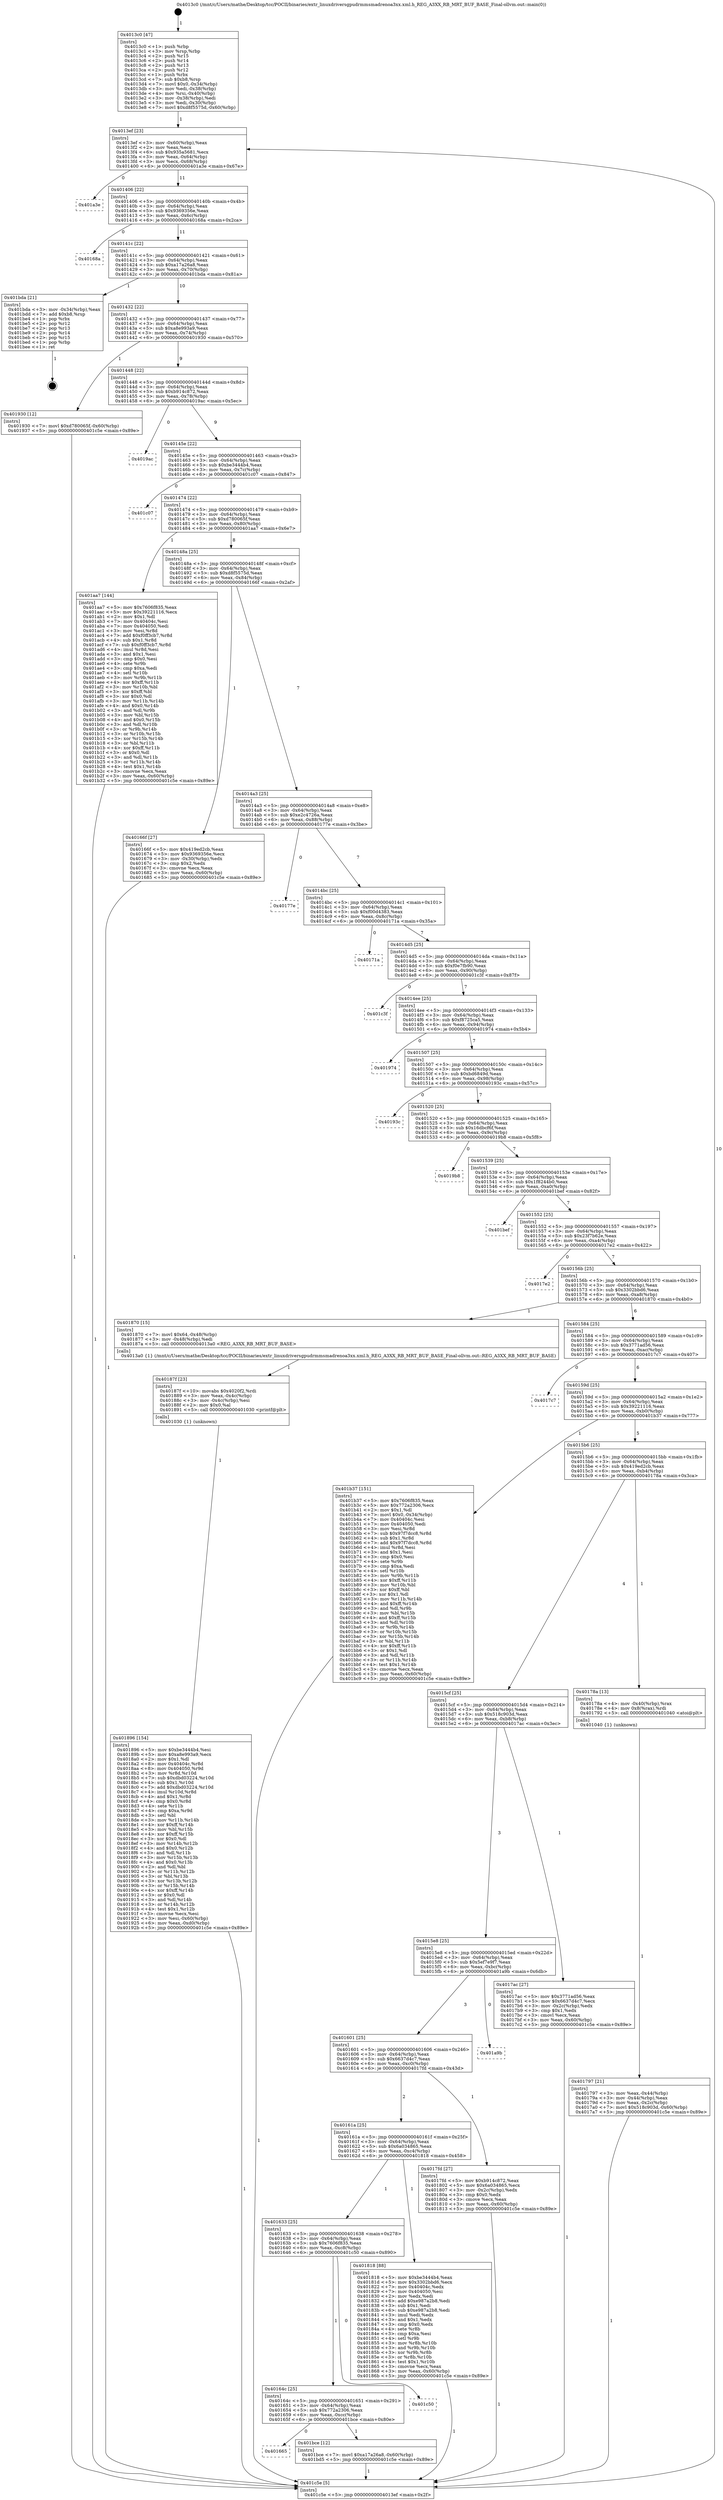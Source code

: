 digraph "0x4013c0" {
  label = "0x4013c0 (/mnt/c/Users/mathe/Desktop/tcc/POCII/binaries/extr_linuxdriversgpudrmmsmadrenoa3xx.xml.h_REG_A3XX_RB_MRT_BUF_BASE_Final-ollvm.out::main(0))"
  labelloc = "t"
  node[shape=record]

  Entry [label="",width=0.3,height=0.3,shape=circle,fillcolor=black,style=filled]
  "0x4013ef" [label="{
     0x4013ef [23]\l
     | [instrs]\l
     &nbsp;&nbsp;0x4013ef \<+3\>: mov -0x60(%rbp),%eax\l
     &nbsp;&nbsp;0x4013f2 \<+2\>: mov %eax,%ecx\l
     &nbsp;&nbsp;0x4013f4 \<+6\>: sub $0x935a5681,%ecx\l
     &nbsp;&nbsp;0x4013fa \<+3\>: mov %eax,-0x64(%rbp)\l
     &nbsp;&nbsp;0x4013fd \<+3\>: mov %ecx,-0x68(%rbp)\l
     &nbsp;&nbsp;0x401400 \<+6\>: je 0000000000401a3e \<main+0x67e\>\l
  }"]
  "0x401a3e" [label="{
     0x401a3e\l
  }", style=dashed]
  "0x401406" [label="{
     0x401406 [22]\l
     | [instrs]\l
     &nbsp;&nbsp;0x401406 \<+5\>: jmp 000000000040140b \<main+0x4b\>\l
     &nbsp;&nbsp;0x40140b \<+3\>: mov -0x64(%rbp),%eax\l
     &nbsp;&nbsp;0x40140e \<+5\>: sub $0x9369356e,%eax\l
     &nbsp;&nbsp;0x401413 \<+3\>: mov %eax,-0x6c(%rbp)\l
     &nbsp;&nbsp;0x401416 \<+6\>: je 000000000040168a \<main+0x2ca\>\l
  }"]
  Exit [label="",width=0.3,height=0.3,shape=circle,fillcolor=black,style=filled,peripheries=2]
  "0x40168a" [label="{
     0x40168a\l
  }", style=dashed]
  "0x40141c" [label="{
     0x40141c [22]\l
     | [instrs]\l
     &nbsp;&nbsp;0x40141c \<+5\>: jmp 0000000000401421 \<main+0x61\>\l
     &nbsp;&nbsp;0x401421 \<+3\>: mov -0x64(%rbp),%eax\l
     &nbsp;&nbsp;0x401424 \<+5\>: sub $0xa17a26a8,%eax\l
     &nbsp;&nbsp;0x401429 \<+3\>: mov %eax,-0x70(%rbp)\l
     &nbsp;&nbsp;0x40142c \<+6\>: je 0000000000401bda \<main+0x81a\>\l
  }"]
  "0x401665" [label="{
     0x401665\l
  }", style=dashed]
  "0x401bda" [label="{
     0x401bda [21]\l
     | [instrs]\l
     &nbsp;&nbsp;0x401bda \<+3\>: mov -0x34(%rbp),%eax\l
     &nbsp;&nbsp;0x401bdd \<+7\>: add $0xb8,%rsp\l
     &nbsp;&nbsp;0x401be4 \<+1\>: pop %rbx\l
     &nbsp;&nbsp;0x401be5 \<+2\>: pop %r12\l
     &nbsp;&nbsp;0x401be7 \<+2\>: pop %r13\l
     &nbsp;&nbsp;0x401be9 \<+2\>: pop %r14\l
     &nbsp;&nbsp;0x401beb \<+2\>: pop %r15\l
     &nbsp;&nbsp;0x401bed \<+1\>: pop %rbp\l
     &nbsp;&nbsp;0x401bee \<+1\>: ret\l
  }"]
  "0x401432" [label="{
     0x401432 [22]\l
     | [instrs]\l
     &nbsp;&nbsp;0x401432 \<+5\>: jmp 0000000000401437 \<main+0x77\>\l
     &nbsp;&nbsp;0x401437 \<+3\>: mov -0x64(%rbp),%eax\l
     &nbsp;&nbsp;0x40143a \<+5\>: sub $0xa8e993a9,%eax\l
     &nbsp;&nbsp;0x40143f \<+3\>: mov %eax,-0x74(%rbp)\l
     &nbsp;&nbsp;0x401442 \<+6\>: je 0000000000401930 \<main+0x570\>\l
  }"]
  "0x401bce" [label="{
     0x401bce [12]\l
     | [instrs]\l
     &nbsp;&nbsp;0x401bce \<+7\>: movl $0xa17a26a8,-0x60(%rbp)\l
     &nbsp;&nbsp;0x401bd5 \<+5\>: jmp 0000000000401c5e \<main+0x89e\>\l
  }"]
  "0x401930" [label="{
     0x401930 [12]\l
     | [instrs]\l
     &nbsp;&nbsp;0x401930 \<+7\>: movl $0xd780065f,-0x60(%rbp)\l
     &nbsp;&nbsp;0x401937 \<+5\>: jmp 0000000000401c5e \<main+0x89e\>\l
  }"]
  "0x401448" [label="{
     0x401448 [22]\l
     | [instrs]\l
     &nbsp;&nbsp;0x401448 \<+5\>: jmp 000000000040144d \<main+0x8d\>\l
     &nbsp;&nbsp;0x40144d \<+3\>: mov -0x64(%rbp),%eax\l
     &nbsp;&nbsp;0x401450 \<+5\>: sub $0xb914c872,%eax\l
     &nbsp;&nbsp;0x401455 \<+3\>: mov %eax,-0x78(%rbp)\l
     &nbsp;&nbsp;0x401458 \<+6\>: je 00000000004019ac \<main+0x5ec\>\l
  }"]
  "0x40164c" [label="{
     0x40164c [25]\l
     | [instrs]\l
     &nbsp;&nbsp;0x40164c \<+5\>: jmp 0000000000401651 \<main+0x291\>\l
     &nbsp;&nbsp;0x401651 \<+3\>: mov -0x64(%rbp),%eax\l
     &nbsp;&nbsp;0x401654 \<+5\>: sub $0x772a2306,%eax\l
     &nbsp;&nbsp;0x401659 \<+6\>: mov %eax,-0xcc(%rbp)\l
     &nbsp;&nbsp;0x40165f \<+6\>: je 0000000000401bce \<main+0x80e\>\l
  }"]
  "0x4019ac" [label="{
     0x4019ac\l
  }", style=dashed]
  "0x40145e" [label="{
     0x40145e [22]\l
     | [instrs]\l
     &nbsp;&nbsp;0x40145e \<+5\>: jmp 0000000000401463 \<main+0xa3\>\l
     &nbsp;&nbsp;0x401463 \<+3\>: mov -0x64(%rbp),%eax\l
     &nbsp;&nbsp;0x401466 \<+5\>: sub $0xbe3444b4,%eax\l
     &nbsp;&nbsp;0x40146b \<+3\>: mov %eax,-0x7c(%rbp)\l
     &nbsp;&nbsp;0x40146e \<+6\>: je 0000000000401c07 \<main+0x847\>\l
  }"]
  "0x401c50" [label="{
     0x401c50\l
  }", style=dashed]
  "0x401c07" [label="{
     0x401c07\l
  }", style=dashed]
  "0x401474" [label="{
     0x401474 [22]\l
     | [instrs]\l
     &nbsp;&nbsp;0x401474 \<+5\>: jmp 0000000000401479 \<main+0xb9\>\l
     &nbsp;&nbsp;0x401479 \<+3\>: mov -0x64(%rbp),%eax\l
     &nbsp;&nbsp;0x40147c \<+5\>: sub $0xd780065f,%eax\l
     &nbsp;&nbsp;0x401481 \<+3\>: mov %eax,-0x80(%rbp)\l
     &nbsp;&nbsp;0x401484 \<+6\>: je 0000000000401aa7 \<main+0x6e7\>\l
  }"]
  "0x401896" [label="{
     0x401896 [154]\l
     | [instrs]\l
     &nbsp;&nbsp;0x401896 \<+5\>: mov $0xbe3444b4,%esi\l
     &nbsp;&nbsp;0x40189b \<+5\>: mov $0xa8e993a9,%ecx\l
     &nbsp;&nbsp;0x4018a0 \<+2\>: mov $0x1,%dl\l
     &nbsp;&nbsp;0x4018a2 \<+8\>: mov 0x40404c,%r8d\l
     &nbsp;&nbsp;0x4018aa \<+8\>: mov 0x404050,%r9d\l
     &nbsp;&nbsp;0x4018b2 \<+3\>: mov %r8d,%r10d\l
     &nbsp;&nbsp;0x4018b5 \<+7\>: sub $0xdbd03224,%r10d\l
     &nbsp;&nbsp;0x4018bc \<+4\>: sub $0x1,%r10d\l
     &nbsp;&nbsp;0x4018c0 \<+7\>: add $0xdbd03224,%r10d\l
     &nbsp;&nbsp;0x4018c7 \<+4\>: imul %r10d,%r8d\l
     &nbsp;&nbsp;0x4018cb \<+4\>: and $0x1,%r8d\l
     &nbsp;&nbsp;0x4018cf \<+4\>: cmp $0x0,%r8d\l
     &nbsp;&nbsp;0x4018d3 \<+4\>: sete %r11b\l
     &nbsp;&nbsp;0x4018d7 \<+4\>: cmp $0xa,%r9d\l
     &nbsp;&nbsp;0x4018db \<+3\>: setl %bl\l
     &nbsp;&nbsp;0x4018de \<+3\>: mov %r11b,%r14b\l
     &nbsp;&nbsp;0x4018e1 \<+4\>: xor $0xff,%r14b\l
     &nbsp;&nbsp;0x4018e5 \<+3\>: mov %bl,%r15b\l
     &nbsp;&nbsp;0x4018e8 \<+4\>: xor $0xff,%r15b\l
     &nbsp;&nbsp;0x4018ec \<+3\>: xor $0x0,%dl\l
     &nbsp;&nbsp;0x4018ef \<+3\>: mov %r14b,%r12b\l
     &nbsp;&nbsp;0x4018f2 \<+4\>: and $0x0,%r12b\l
     &nbsp;&nbsp;0x4018f6 \<+3\>: and %dl,%r11b\l
     &nbsp;&nbsp;0x4018f9 \<+3\>: mov %r15b,%r13b\l
     &nbsp;&nbsp;0x4018fc \<+4\>: and $0x0,%r13b\l
     &nbsp;&nbsp;0x401900 \<+2\>: and %dl,%bl\l
     &nbsp;&nbsp;0x401902 \<+3\>: or %r11b,%r12b\l
     &nbsp;&nbsp;0x401905 \<+3\>: or %bl,%r13b\l
     &nbsp;&nbsp;0x401908 \<+3\>: xor %r13b,%r12b\l
     &nbsp;&nbsp;0x40190b \<+3\>: or %r15b,%r14b\l
     &nbsp;&nbsp;0x40190e \<+4\>: xor $0xff,%r14b\l
     &nbsp;&nbsp;0x401912 \<+3\>: or $0x0,%dl\l
     &nbsp;&nbsp;0x401915 \<+3\>: and %dl,%r14b\l
     &nbsp;&nbsp;0x401918 \<+3\>: or %r14b,%r12b\l
     &nbsp;&nbsp;0x40191b \<+4\>: test $0x1,%r12b\l
     &nbsp;&nbsp;0x40191f \<+3\>: cmovne %ecx,%esi\l
     &nbsp;&nbsp;0x401922 \<+3\>: mov %esi,-0x60(%rbp)\l
     &nbsp;&nbsp;0x401925 \<+6\>: mov %eax,-0xd0(%rbp)\l
     &nbsp;&nbsp;0x40192b \<+5\>: jmp 0000000000401c5e \<main+0x89e\>\l
  }"]
  "0x401aa7" [label="{
     0x401aa7 [144]\l
     | [instrs]\l
     &nbsp;&nbsp;0x401aa7 \<+5\>: mov $0x7606f835,%eax\l
     &nbsp;&nbsp;0x401aac \<+5\>: mov $0x39221116,%ecx\l
     &nbsp;&nbsp;0x401ab1 \<+2\>: mov $0x1,%dl\l
     &nbsp;&nbsp;0x401ab3 \<+7\>: mov 0x40404c,%esi\l
     &nbsp;&nbsp;0x401aba \<+7\>: mov 0x404050,%edi\l
     &nbsp;&nbsp;0x401ac1 \<+3\>: mov %esi,%r8d\l
     &nbsp;&nbsp;0x401ac4 \<+7\>: add $0xf0ff3cb7,%r8d\l
     &nbsp;&nbsp;0x401acb \<+4\>: sub $0x1,%r8d\l
     &nbsp;&nbsp;0x401acf \<+7\>: sub $0xf0ff3cb7,%r8d\l
     &nbsp;&nbsp;0x401ad6 \<+4\>: imul %r8d,%esi\l
     &nbsp;&nbsp;0x401ada \<+3\>: and $0x1,%esi\l
     &nbsp;&nbsp;0x401add \<+3\>: cmp $0x0,%esi\l
     &nbsp;&nbsp;0x401ae0 \<+4\>: sete %r9b\l
     &nbsp;&nbsp;0x401ae4 \<+3\>: cmp $0xa,%edi\l
     &nbsp;&nbsp;0x401ae7 \<+4\>: setl %r10b\l
     &nbsp;&nbsp;0x401aeb \<+3\>: mov %r9b,%r11b\l
     &nbsp;&nbsp;0x401aee \<+4\>: xor $0xff,%r11b\l
     &nbsp;&nbsp;0x401af2 \<+3\>: mov %r10b,%bl\l
     &nbsp;&nbsp;0x401af5 \<+3\>: xor $0xff,%bl\l
     &nbsp;&nbsp;0x401af8 \<+3\>: xor $0x0,%dl\l
     &nbsp;&nbsp;0x401afb \<+3\>: mov %r11b,%r14b\l
     &nbsp;&nbsp;0x401afe \<+4\>: and $0x0,%r14b\l
     &nbsp;&nbsp;0x401b02 \<+3\>: and %dl,%r9b\l
     &nbsp;&nbsp;0x401b05 \<+3\>: mov %bl,%r15b\l
     &nbsp;&nbsp;0x401b08 \<+4\>: and $0x0,%r15b\l
     &nbsp;&nbsp;0x401b0c \<+3\>: and %dl,%r10b\l
     &nbsp;&nbsp;0x401b0f \<+3\>: or %r9b,%r14b\l
     &nbsp;&nbsp;0x401b12 \<+3\>: or %r10b,%r15b\l
     &nbsp;&nbsp;0x401b15 \<+3\>: xor %r15b,%r14b\l
     &nbsp;&nbsp;0x401b18 \<+3\>: or %bl,%r11b\l
     &nbsp;&nbsp;0x401b1b \<+4\>: xor $0xff,%r11b\l
     &nbsp;&nbsp;0x401b1f \<+3\>: or $0x0,%dl\l
     &nbsp;&nbsp;0x401b22 \<+3\>: and %dl,%r11b\l
     &nbsp;&nbsp;0x401b25 \<+3\>: or %r11b,%r14b\l
     &nbsp;&nbsp;0x401b28 \<+4\>: test $0x1,%r14b\l
     &nbsp;&nbsp;0x401b2c \<+3\>: cmovne %ecx,%eax\l
     &nbsp;&nbsp;0x401b2f \<+3\>: mov %eax,-0x60(%rbp)\l
     &nbsp;&nbsp;0x401b32 \<+5\>: jmp 0000000000401c5e \<main+0x89e\>\l
  }"]
  "0x40148a" [label="{
     0x40148a [25]\l
     | [instrs]\l
     &nbsp;&nbsp;0x40148a \<+5\>: jmp 000000000040148f \<main+0xcf\>\l
     &nbsp;&nbsp;0x40148f \<+3\>: mov -0x64(%rbp),%eax\l
     &nbsp;&nbsp;0x401492 \<+5\>: sub $0xd8f5575d,%eax\l
     &nbsp;&nbsp;0x401497 \<+6\>: mov %eax,-0x84(%rbp)\l
     &nbsp;&nbsp;0x40149d \<+6\>: je 000000000040166f \<main+0x2af\>\l
  }"]
  "0x40187f" [label="{
     0x40187f [23]\l
     | [instrs]\l
     &nbsp;&nbsp;0x40187f \<+10\>: movabs $0x4020f2,%rdi\l
     &nbsp;&nbsp;0x401889 \<+3\>: mov %eax,-0x4c(%rbp)\l
     &nbsp;&nbsp;0x40188c \<+3\>: mov -0x4c(%rbp),%esi\l
     &nbsp;&nbsp;0x40188f \<+2\>: mov $0x0,%al\l
     &nbsp;&nbsp;0x401891 \<+5\>: call 0000000000401030 \<printf@plt\>\l
     | [calls]\l
     &nbsp;&nbsp;0x401030 \{1\} (unknown)\l
  }"]
  "0x40166f" [label="{
     0x40166f [27]\l
     | [instrs]\l
     &nbsp;&nbsp;0x40166f \<+5\>: mov $0x419ed2cb,%eax\l
     &nbsp;&nbsp;0x401674 \<+5\>: mov $0x9369356e,%ecx\l
     &nbsp;&nbsp;0x401679 \<+3\>: mov -0x30(%rbp),%edx\l
     &nbsp;&nbsp;0x40167c \<+3\>: cmp $0x2,%edx\l
     &nbsp;&nbsp;0x40167f \<+3\>: cmovne %ecx,%eax\l
     &nbsp;&nbsp;0x401682 \<+3\>: mov %eax,-0x60(%rbp)\l
     &nbsp;&nbsp;0x401685 \<+5\>: jmp 0000000000401c5e \<main+0x89e\>\l
  }"]
  "0x4014a3" [label="{
     0x4014a3 [25]\l
     | [instrs]\l
     &nbsp;&nbsp;0x4014a3 \<+5\>: jmp 00000000004014a8 \<main+0xe8\>\l
     &nbsp;&nbsp;0x4014a8 \<+3\>: mov -0x64(%rbp),%eax\l
     &nbsp;&nbsp;0x4014ab \<+5\>: sub $0xe2c4726a,%eax\l
     &nbsp;&nbsp;0x4014b0 \<+6\>: mov %eax,-0x88(%rbp)\l
     &nbsp;&nbsp;0x4014b6 \<+6\>: je 000000000040177e \<main+0x3be\>\l
  }"]
  "0x401c5e" [label="{
     0x401c5e [5]\l
     | [instrs]\l
     &nbsp;&nbsp;0x401c5e \<+5\>: jmp 00000000004013ef \<main+0x2f\>\l
  }"]
  "0x4013c0" [label="{
     0x4013c0 [47]\l
     | [instrs]\l
     &nbsp;&nbsp;0x4013c0 \<+1\>: push %rbp\l
     &nbsp;&nbsp;0x4013c1 \<+3\>: mov %rsp,%rbp\l
     &nbsp;&nbsp;0x4013c4 \<+2\>: push %r15\l
     &nbsp;&nbsp;0x4013c6 \<+2\>: push %r14\l
     &nbsp;&nbsp;0x4013c8 \<+2\>: push %r13\l
     &nbsp;&nbsp;0x4013ca \<+2\>: push %r12\l
     &nbsp;&nbsp;0x4013cc \<+1\>: push %rbx\l
     &nbsp;&nbsp;0x4013cd \<+7\>: sub $0xb8,%rsp\l
     &nbsp;&nbsp;0x4013d4 \<+7\>: movl $0x0,-0x34(%rbp)\l
     &nbsp;&nbsp;0x4013db \<+3\>: mov %edi,-0x38(%rbp)\l
     &nbsp;&nbsp;0x4013de \<+4\>: mov %rsi,-0x40(%rbp)\l
     &nbsp;&nbsp;0x4013e2 \<+3\>: mov -0x38(%rbp),%edi\l
     &nbsp;&nbsp;0x4013e5 \<+3\>: mov %edi,-0x30(%rbp)\l
     &nbsp;&nbsp;0x4013e8 \<+7\>: movl $0xd8f5575d,-0x60(%rbp)\l
  }"]
  "0x401633" [label="{
     0x401633 [25]\l
     | [instrs]\l
     &nbsp;&nbsp;0x401633 \<+5\>: jmp 0000000000401638 \<main+0x278\>\l
     &nbsp;&nbsp;0x401638 \<+3\>: mov -0x64(%rbp),%eax\l
     &nbsp;&nbsp;0x40163b \<+5\>: sub $0x7606f835,%eax\l
     &nbsp;&nbsp;0x401640 \<+6\>: mov %eax,-0xc8(%rbp)\l
     &nbsp;&nbsp;0x401646 \<+6\>: je 0000000000401c50 \<main+0x890\>\l
  }"]
  "0x40177e" [label="{
     0x40177e\l
  }", style=dashed]
  "0x4014bc" [label="{
     0x4014bc [25]\l
     | [instrs]\l
     &nbsp;&nbsp;0x4014bc \<+5\>: jmp 00000000004014c1 \<main+0x101\>\l
     &nbsp;&nbsp;0x4014c1 \<+3\>: mov -0x64(%rbp),%eax\l
     &nbsp;&nbsp;0x4014c4 \<+5\>: sub $0xf00d4383,%eax\l
     &nbsp;&nbsp;0x4014c9 \<+6\>: mov %eax,-0x8c(%rbp)\l
     &nbsp;&nbsp;0x4014cf \<+6\>: je 000000000040171a \<main+0x35a\>\l
  }"]
  "0x401818" [label="{
     0x401818 [88]\l
     | [instrs]\l
     &nbsp;&nbsp;0x401818 \<+5\>: mov $0xbe3444b4,%eax\l
     &nbsp;&nbsp;0x40181d \<+5\>: mov $0x3302bbd6,%ecx\l
     &nbsp;&nbsp;0x401822 \<+7\>: mov 0x40404c,%edx\l
     &nbsp;&nbsp;0x401829 \<+7\>: mov 0x404050,%esi\l
     &nbsp;&nbsp;0x401830 \<+2\>: mov %edx,%edi\l
     &nbsp;&nbsp;0x401832 \<+6\>: add $0xe987a2b8,%edi\l
     &nbsp;&nbsp;0x401838 \<+3\>: sub $0x1,%edi\l
     &nbsp;&nbsp;0x40183b \<+6\>: sub $0xe987a2b8,%edi\l
     &nbsp;&nbsp;0x401841 \<+3\>: imul %edi,%edx\l
     &nbsp;&nbsp;0x401844 \<+3\>: and $0x1,%edx\l
     &nbsp;&nbsp;0x401847 \<+3\>: cmp $0x0,%edx\l
     &nbsp;&nbsp;0x40184a \<+4\>: sete %r8b\l
     &nbsp;&nbsp;0x40184e \<+3\>: cmp $0xa,%esi\l
     &nbsp;&nbsp;0x401851 \<+4\>: setl %r9b\l
     &nbsp;&nbsp;0x401855 \<+3\>: mov %r8b,%r10b\l
     &nbsp;&nbsp;0x401858 \<+3\>: and %r9b,%r10b\l
     &nbsp;&nbsp;0x40185b \<+3\>: xor %r9b,%r8b\l
     &nbsp;&nbsp;0x40185e \<+3\>: or %r8b,%r10b\l
     &nbsp;&nbsp;0x401861 \<+4\>: test $0x1,%r10b\l
     &nbsp;&nbsp;0x401865 \<+3\>: cmovne %ecx,%eax\l
     &nbsp;&nbsp;0x401868 \<+3\>: mov %eax,-0x60(%rbp)\l
     &nbsp;&nbsp;0x40186b \<+5\>: jmp 0000000000401c5e \<main+0x89e\>\l
  }"]
  "0x40171a" [label="{
     0x40171a\l
  }", style=dashed]
  "0x4014d5" [label="{
     0x4014d5 [25]\l
     | [instrs]\l
     &nbsp;&nbsp;0x4014d5 \<+5\>: jmp 00000000004014da \<main+0x11a\>\l
     &nbsp;&nbsp;0x4014da \<+3\>: mov -0x64(%rbp),%eax\l
     &nbsp;&nbsp;0x4014dd \<+5\>: sub $0xf0e7fb90,%eax\l
     &nbsp;&nbsp;0x4014e2 \<+6\>: mov %eax,-0x90(%rbp)\l
     &nbsp;&nbsp;0x4014e8 \<+6\>: je 0000000000401c3f \<main+0x87f\>\l
  }"]
  "0x40161a" [label="{
     0x40161a [25]\l
     | [instrs]\l
     &nbsp;&nbsp;0x40161a \<+5\>: jmp 000000000040161f \<main+0x25f\>\l
     &nbsp;&nbsp;0x40161f \<+3\>: mov -0x64(%rbp),%eax\l
     &nbsp;&nbsp;0x401622 \<+5\>: sub $0x6a034865,%eax\l
     &nbsp;&nbsp;0x401627 \<+6\>: mov %eax,-0xc4(%rbp)\l
     &nbsp;&nbsp;0x40162d \<+6\>: je 0000000000401818 \<main+0x458\>\l
  }"]
  "0x401c3f" [label="{
     0x401c3f\l
  }", style=dashed]
  "0x4014ee" [label="{
     0x4014ee [25]\l
     | [instrs]\l
     &nbsp;&nbsp;0x4014ee \<+5\>: jmp 00000000004014f3 \<main+0x133\>\l
     &nbsp;&nbsp;0x4014f3 \<+3\>: mov -0x64(%rbp),%eax\l
     &nbsp;&nbsp;0x4014f6 \<+5\>: sub $0xf8725ca5,%eax\l
     &nbsp;&nbsp;0x4014fb \<+6\>: mov %eax,-0x94(%rbp)\l
     &nbsp;&nbsp;0x401501 \<+6\>: je 0000000000401974 \<main+0x5b4\>\l
  }"]
  "0x4017fd" [label="{
     0x4017fd [27]\l
     | [instrs]\l
     &nbsp;&nbsp;0x4017fd \<+5\>: mov $0xb914c872,%eax\l
     &nbsp;&nbsp;0x401802 \<+5\>: mov $0x6a034865,%ecx\l
     &nbsp;&nbsp;0x401807 \<+3\>: mov -0x2c(%rbp),%edx\l
     &nbsp;&nbsp;0x40180a \<+3\>: cmp $0x0,%edx\l
     &nbsp;&nbsp;0x40180d \<+3\>: cmove %ecx,%eax\l
     &nbsp;&nbsp;0x401810 \<+3\>: mov %eax,-0x60(%rbp)\l
     &nbsp;&nbsp;0x401813 \<+5\>: jmp 0000000000401c5e \<main+0x89e\>\l
  }"]
  "0x401974" [label="{
     0x401974\l
  }", style=dashed]
  "0x401507" [label="{
     0x401507 [25]\l
     | [instrs]\l
     &nbsp;&nbsp;0x401507 \<+5\>: jmp 000000000040150c \<main+0x14c\>\l
     &nbsp;&nbsp;0x40150c \<+3\>: mov -0x64(%rbp),%eax\l
     &nbsp;&nbsp;0x40150f \<+5\>: sub $0xbd6849d,%eax\l
     &nbsp;&nbsp;0x401514 \<+6\>: mov %eax,-0x98(%rbp)\l
     &nbsp;&nbsp;0x40151a \<+6\>: je 000000000040193c \<main+0x57c\>\l
  }"]
  "0x401601" [label="{
     0x401601 [25]\l
     | [instrs]\l
     &nbsp;&nbsp;0x401601 \<+5\>: jmp 0000000000401606 \<main+0x246\>\l
     &nbsp;&nbsp;0x401606 \<+3\>: mov -0x64(%rbp),%eax\l
     &nbsp;&nbsp;0x401609 \<+5\>: sub $0x6637d4c7,%eax\l
     &nbsp;&nbsp;0x40160e \<+6\>: mov %eax,-0xc0(%rbp)\l
     &nbsp;&nbsp;0x401614 \<+6\>: je 00000000004017fd \<main+0x43d\>\l
  }"]
  "0x40193c" [label="{
     0x40193c\l
  }", style=dashed]
  "0x401520" [label="{
     0x401520 [25]\l
     | [instrs]\l
     &nbsp;&nbsp;0x401520 \<+5\>: jmp 0000000000401525 \<main+0x165\>\l
     &nbsp;&nbsp;0x401525 \<+3\>: mov -0x64(%rbp),%eax\l
     &nbsp;&nbsp;0x401528 \<+5\>: sub $0x16dbcf6f,%eax\l
     &nbsp;&nbsp;0x40152d \<+6\>: mov %eax,-0x9c(%rbp)\l
     &nbsp;&nbsp;0x401533 \<+6\>: je 00000000004019b8 \<main+0x5f8\>\l
  }"]
  "0x401a9b" [label="{
     0x401a9b\l
  }", style=dashed]
  "0x4019b8" [label="{
     0x4019b8\l
  }", style=dashed]
  "0x401539" [label="{
     0x401539 [25]\l
     | [instrs]\l
     &nbsp;&nbsp;0x401539 \<+5\>: jmp 000000000040153e \<main+0x17e\>\l
     &nbsp;&nbsp;0x40153e \<+3\>: mov -0x64(%rbp),%eax\l
     &nbsp;&nbsp;0x401541 \<+5\>: sub $0x1f8244b0,%eax\l
     &nbsp;&nbsp;0x401546 \<+6\>: mov %eax,-0xa0(%rbp)\l
     &nbsp;&nbsp;0x40154c \<+6\>: je 0000000000401bef \<main+0x82f\>\l
  }"]
  "0x4015e8" [label="{
     0x4015e8 [25]\l
     | [instrs]\l
     &nbsp;&nbsp;0x4015e8 \<+5\>: jmp 00000000004015ed \<main+0x22d\>\l
     &nbsp;&nbsp;0x4015ed \<+3\>: mov -0x64(%rbp),%eax\l
     &nbsp;&nbsp;0x4015f0 \<+5\>: sub $0x5ef7e9f7,%eax\l
     &nbsp;&nbsp;0x4015f5 \<+6\>: mov %eax,-0xbc(%rbp)\l
     &nbsp;&nbsp;0x4015fb \<+6\>: je 0000000000401a9b \<main+0x6db\>\l
  }"]
  "0x401bef" [label="{
     0x401bef\l
  }", style=dashed]
  "0x401552" [label="{
     0x401552 [25]\l
     | [instrs]\l
     &nbsp;&nbsp;0x401552 \<+5\>: jmp 0000000000401557 \<main+0x197\>\l
     &nbsp;&nbsp;0x401557 \<+3\>: mov -0x64(%rbp),%eax\l
     &nbsp;&nbsp;0x40155a \<+5\>: sub $0x23f7b62e,%eax\l
     &nbsp;&nbsp;0x40155f \<+6\>: mov %eax,-0xa4(%rbp)\l
     &nbsp;&nbsp;0x401565 \<+6\>: je 00000000004017e2 \<main+0x422\>\l
  }"]
  "0x4017ac" [label="{
     0x4017ac [27]\l
     | [instrs]\l
     &nbsp;&nbsp;0x4017ac \<+5\>: mov $0x3771ad56,%eax\l
     &nbsp;&nbsp;0x4017b1 \<+5\>: mov $0x6637d4c7,%ecx\l
     &nbsp;&nbsp;0x4017b6 \<+3\>: mov -0x2c(%rbp),%edx\l
     &nbsp;&nbsp;0x4017b9 \<+3\>: cmp $0x1,%edx\l
     &nbsp;&nbsp;0x4017bc \<+3\>: cmovl %ecx,%eax\l
     &nbsp;&nbsp;0x4017bf \<+3\>: mov %eax,-0x60(%rbp)\l
     &nbsp;&nbsp;0x4017c2 \<+5\>: jmp 0000000000401c5e \<main+0x89e\>\l
  }"]
  "0x4017e2" [label="{
     0x4017e2\l
  }", style=dashed]
  "0x40156b" [label="{
     0x40156b [25]\l
     | [instrs]\l
     &nbsp;&nbsp;0x40156b \<+5\>: jmp 0000000000401570 \<main+0x1b0\>\l
     &nbsp;&nbsp;0x401570 \<+3\>: mov -0x64(%rbp),%eax\l
     &nbsp;&nbsp;0x401573 \<+5\>: sub $0x3302bbd6,%eax\l
     &nbsp;&nbsp;0x401578 \<+6\>: mov %eax,-0xa8(%rbp)\l
     &nbsp;&nbsp;0x40157e \<+6\>: je 0000000000401870 \<main+0x4b0\>\l
  }"]
  "0x401797" [label="{
     0x401797 [21]\l
     | [instrs]\l
     &nbsp;&nbsp;0x401797 \<+3\>: mov %eax,-0x44(%rbp)\l
     &nbsp;&nbsp;0x40179a \<+3\>: mov -0x44(%rbp),%eax\l
     &nbsp;&nbsp;0x40179d \<+3\>: mov %eax,-0x2c(%rbp)\l
     &nbsp;&nbsp;0x4017a0 \<+7\>: movl $0x518c903d,-0x60(%rbp)\l
     &nbsp;&nbsp;0x4017a7 \<+5\>: jmp 0000000000401c5e \<main+0x89e\>\l
  }"]
  "0x401870" [label="{
     0x401870 [15]\l
     | [instrs]\l
     &nbsp;&nbsp;0x401870 \<+7\>: movl $0x64,-0x48(%rbp)\l
     &nbsp;&nbsp;0x401877 \<+3\>: mov -0x48(%rbp),%edi\l
     &nbsp;&nbsp;0x40187a \<+5\>: call 00000000004013a0 \<REG_A3XX_RB_MRT_BUF_BASE\>\l
     | [calls]\l
     &nbsp;&nbsp;0x4013a0 \{1\} (/mnt/c/Users/mathe/Desktop/tcc/POCII/binaries/extr_linuxdriversgpudrmmsmadrenoa3xx.xml.h_REG_A3XX_RB_MRT_BUF_BASE_Final-ollvm.out::REG_A3XX_RB_MRT_BUF_BASE)\l
  }"]
  "0x401584" [label="{
     0x401584 [25]\l
     | [instrs]\l
     &nbsp;&nbsp;0x401584 \<+5\>: jmp 0000000000401589 \<main+0x1c9\>\l
     &nbsp;&nbsp;0x401589 \<+3\>: mov -0x64(%rbp),%eax\l
     &nbsp;&nbsp;0x40158c \<+5\>: sub $0x3771ad56,%eax\l
     &nbsp;&nbsp;0x401591 \<+6\>: mov %eax,-0xac(%rbp)\l
     &nbsp;&nbsp;0x401597 \<+6\>: je 00000000004017c7 \<main+0x407\>\l
  }"]
  "0x4015cf" [label="{
     0x4015cf [25]\l
     | [instrs]\l
     &nbsp;&nbsp;0x4015cf \<+5\>: jmp 00000000004015d4 \<main+0x214\>\l
     &nbsp;&nbsp;0x4015d4 \<+3\>: mov -0x64(%rbp),%eax\l
     &nbsp;&nbsp;0x4015d7 \<+5\>: sub $0x518c903d,%eax\l
     &nbsp;&nbsp;0x4015dc \<+6\>: mov %eax,-0xb8(%rbp)\l
     &nbsp;&nbsp;0x4015e2 \<+6\>: je 00000000004017ac \<main+0x3ec\>\l
  }"]
  "0x4017c7" [label="{
     0x4017c7\l
  }", style=dashed]
  "0x40159d" [label="{
     0x40159d [25]\l
     | [instrs]\l
     &nbsp;&nbsp;0x40159d \<+5\>: jmp 00000000004015a2 \<main+0x1e2\>\l
     &nbsp;&nbsp;0x4015a2 \<+3\>: mov -0x64(%rbp),%eax\l
     &nbsp;&nbsp;0x4015a5 \<+5\>: sub $0x39221116,%eax\l
     &nbsp;&nbsp;0x4015aa \<+6\>: mov %eax,-0xb0(%rbp)\l
     &nbsp;&nbsp;0x4015b0 \<+6\>: je 0000000000401b37 \<main+0x777\>\l
  }"]
  "0x40178a" [label="{
     0x40178a [13]\l
     | [instrs]\l
     &nbsp;&nbsp;0x40178a \<+4\>: mov -0x40(%rbp),%rax\l
     &nbsp;&nbsp;0x40178e \<+4\>: mov 0x8(%rax),%rdi\l
     &nbsp;&nbsp;0x401792 \<+5\>: call 0000000000401040 \<atoi@plt\>\l
     | [calls]\l
     &nbsp;&nbsp;0x401040 \{1\} (unknown)\l
  }"]
  "0x401b37" [label="{
     0x401b37 [151]\l
     | [instrs]\l
     &nbsp;&nbsp;0x401b37 \<+5\>: mov $0x7606f835,%eax\l
     &nbsp;&nbsp;0x401b3c \<+5\>: mov $0x772a2306,%ecx\l
     &nbsp;&nbsp;0x401b41 \<+2\>: mov $0x1,%dl\l
     &nbsp;&nbsp;0x401b43 \<+7\>: movl $0x0,-0x34(%rbp)\l
     &nbsp;&nbsp;0x401b4a \<+7\>: mov 0x40404c,%esi\l
     &nbsp;&nbsp;0x401b51 \<+7\>: mov 0x404050,%edi\l
     &nbsp;&nbsp;0x401b58 \<+3\>: mov %esi,%r8d\l
     &nbsp;&nbsp;0x401b5b \<+7\>: sub $0x97f7dcc8,%r8d\l
     &nbsp;&nbsp;0x401b62 \<+4\>: sub $0x1,%r8d\l
     &nbsp;&nbsp;0x401b66 \<+7\>: add $0x97f7dcc8,%r8d\l
     &nbsp;&nbsp;0x401b6d \<+4\>: imul %r8d,%esi\l
     &nbsp;&nbsp;0x401b71 \<+3\>: and $0x1,%esi\l
     &nbsp;&nbsp;0x401b74 \<+3\>: cmp $0x0,%esi\l
     &nbsp;&nbsp;0x401b77 \<+4\>: sete %r9b\l
     &nbsp;&nbsp;0x401b7b \<+3\>: cmp $0xa,%edi\l
     &nbsp;&nbsp;0x401b7e \<+4\>: setl %r10b\l
     &nbsp;&nbsp;0x401b82 \<+3\>: mov %r9b,%r11b\l
     &nbsp;&nbsp;0x401b85 \<+4\>: xor $0xff,%r11b\l
     &nbsp;&nbsp;0x401b89 \<+3\>: mov %r10b,%bl\l
     &nbsp;&nbsp;0x401b8c \<+3\>: xor $0xff,%bl\l
     &nbsp;&nbsp;0x401b8f \<+3\>: xor $0x1,%dl\l
     &nbsp;&nbsp;0x401b92 \<+3\>: mov %r11b,%r14b\l
     &nbsp;&nbsp;0x401b95 \<+4\>: and $0xff,%r14b\l
     &nbsp;&nbsp;0x401b99 \<+3\>: and %dl,%r9b\l
     &nbsp;&nbsp;0x401b9c \<+3\>: mov %bl,%r15b\l
     &nbsp;&nbsp;0x401b9f \<+4\>: and $0xff,%r15b\l
     &nbsp;&nbsp;0x401ba3 \<+3\>: and %dl,%r10b\l
     &nbsp;&nbsp;0x401ba6 \<+3\>: or %r9b,%r14b\l
     &nbsp;&nbsp;0x401ba9 \<+3\>: or %r10b,%r15b\l
     &nbsp;&nbsp;0x401bac \<+3\>: xor %r15b,%r14b\l
     &nbsp;&nbsp;0x401baf \<+3\>: or %bl,%r11b\l
     &nbsp;&nbsp;0x401bb2 \<+4\>: xor $0xff,%r11b\l
     &nbsp;&nbsp;0x401bb6 \<+3\>: or $0x1,%dl\l
     &nbsp;&nbsp;0x401bb9 \<+3\>: and %dl,%r11b\l
     &nbsp;&nbsp;0x401bbc \<+3\>: or %r11b,%r14b\l
     &nbsp;&nbsp;0x401bbf \<+4\>: test $0x1,%r14b\l
     &nbsp;&nbsp;0x401bc3 \<+3\>: cmovne %ecx,%eax\l
     &nbsp;&nbsp;0x401bc6 \<+3\>: mov %eax,-0x60(%rbp)\l
     &nbsp;&nbsp;0x401bc9 \<+5\>: jmp 0000000000401c5e \<main+0x89e\>\l
  }"]
  "0x4015b6" [label="{
     0x4015b6 [25]\l
     | [instrs]\l
     &nbsp;&nbsp;0x4015b6 \<+5\>: jmp 00000000004015bb \<main+0x1fb\>\l
     &nbsp;&nbsp;0x4015bb \<+3\>: mov -0x64(%rbp),%eax\l
     &nbsp;&nbsp;0x4015be \<+5\>: sub $0x419ed2cb,%eax\l
     &nbsp;&nbsp;0x4015c3 \<+6\>: mov %eax,-0xb4(%rbp)\l
     &nbsp;&nbsp;0x4015c9 \<+6\>: je 000000000040178a \<main+0x3ca\>\l
  }"]
  Entry -> "0x4013c0" [label=" 1"]
  "0x4013ef" -> "0x401a3e" [label=" 0"]
  "0x4013ef" -> "0x401406" [label=" 11"]
  "0x401bda" -> Exit [label=" 1"]
  "0x401406" -> "0x40168a" [label=" 0"]
  "0x401406" -> "0x40141c" [label=" 11"]
  "0x401bce" -> "0x401c5e" [label=" 1"]
  "0x40141c" -> "0x401bda" [label=" 1"]
  "0x40141c" -> "0x401432" [label=" 10"]
  "0x40164c" -> "0x401665" [label=" 0"]
  "0x401432" -> "0x401930" [label=" 1"]
  "0x401432" -> "0x401448" [label=" 9"]
  "0x40164c" -> "0x401bce" [label=" 1"]
  "0x401448" -> "0x4019ac" [label=" 0"]
  "0x401448" -> "0x40145e" [label=" 9"]
  "0x401633" -> "0x40164c" [label=" 1"]
  "0x40145e" -> "0x401c07" [label=" 0"]
  "0x40145e" -> "0x401474" [label=" 9"]
  "0x401633" -> "0x401c50" [label=" 0"]
  "0x401474" -> "0x401aa7" [label=" 1"]
  "0x401474" -> "0x40148a" [label=" 8"]
  "0x401b37" -> "0x401c5e" [label=" 1"]
  "0x40148a" -> "0x40166f" [label=" 1"]
  "0x40148a" -> "0x4014a3" [label=" 7"]
  "0x40166f" -> "0x401c5e" [label=" 1"]
  "0x4013c0" -> "0x4013ef" [label=" 1"]
  "0x401c5e" -> "0x4013ef" [label=" 10"]
  "0x401aa7" -> "0x401c5e" [label=" 1"]
  "0x4014a3" -> "0x40177e" [label=" 0"]
  "0x4014a3" -> "0x4014bc" [label=" 7"]
  "0x401930" -> "0x401c5e" [label=" 1"]
  "0x4014bc" -> "0x40171a" [label=" 0"]
  "0x4014bc" -> "0x4014d5" [label=" 7"]
  "0x401896" -> "0x401c5e" [label=" 1"]
  "0x4014d5" -> "0x401c3f" [label=" 0"]
  "0x4014d5" -> "0x4014ee" [label=" 7"]
  "0x401870" -> "0x40187f" [label=" 1"]
  "0x4014ee" -> "0x401974" [label=" 0"]
  "0x4014ee" -> "0x401507" [label=" 7"]
  "0x401818" -> "0x401c5e" [label=" 1"]
  "0x401507" -> "0x40193c" [label=" 0"]
  "0x401507" -> "0x401520" [label=" 7"]
  "0x40161a" -> "0x401818" [label=" 1"]
  "0x401520" -> "0x4019b8" [label=" 0"]
  "0x401520" -> "0x401539" [label=" 7"]
  "0x40187f" -> "0x401896" [label=" 1"]
  "0x401539" -> "0x401bef" [label=" 0"]
  "0x401539" -> "0x401552" [label=" 7"]
  "0x401601" -> "0x40161a" [label=" 2"]
  "0x401552" -> "0x4017e2" [label=" 0"]
  "0x401552" -> "0x40156b" [label=" 7"]
  "0x401601" -> "0x4017fd" [label=" 1"]
  "0x40156b" -> "0x401870" [label=" 1"]
  "0x40156b" -> "0x401584" [label=" 6"]
  "0x4015e8" -> "0x401601" [label=" 3"]
  "0x401584" -> "0x4017c7" [label=" 0"]
  "0x401584" -> "0x40159d" [label=" 6"]
  "0x4015e8" -> "0x401a9b" [label=" 0"]
  "0x40159d" -> "0x401b37" [label=" 1"]
  "0x40159d" -> "0x4015b6" [label=" 5"]
  "0x4017fd" -> "0x401c5e" [label=" 1"]
  "0x4015b6" -> "0x40178a" [label=" 1"]
  "0x4015b6" -> "0x4015cf" [label=" 4"]
  "0x40178a" -> "0x401797" [label=" 1"]
  "0x401797" -> "0x401c5e" [label=" 1"]
  "0x40161a" -> "0x401633" [label=" 1"]
  "0x4015cf" -> "0x4017ac" [label=" 1"]
  "0x4015cf" -> "0x4015e8" [label=" 3"]
  "0x4017ac" -> "0x401c5e" [label=" 1"]
}
